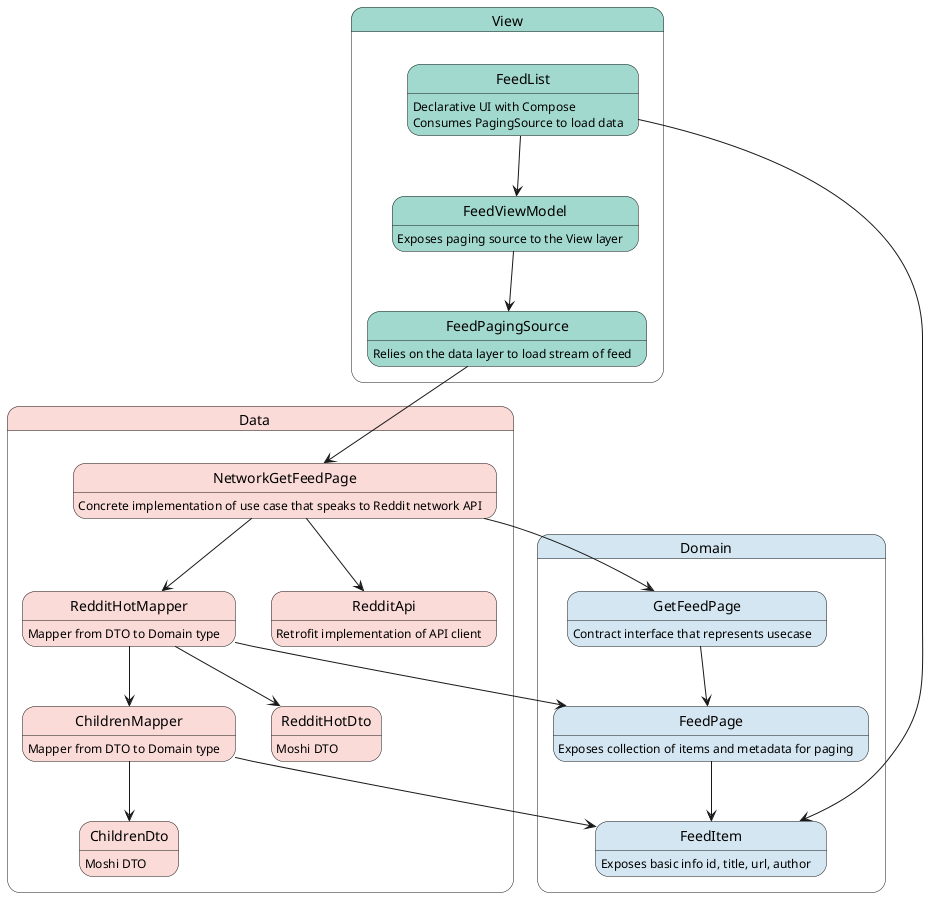 @startuml

top to bottom direction

skinparam state  {
  BackgroundColor<<Domain>> #D4E6F1
  BackgroundColor<<UI>> #A2D9CE
  BackgroundColor<<Data>> #FADBD8
}

state Domain<<Domain>> {
    state GetFeedPage<<Domain>>
    GetFeedPage: Contract interface that represents usecase
    state FeedPage<<Domain>>
    FeedPage: Exposes collection of items and metadata for paging
    state FeedItem<<Domain>>
    FeedItem: Exposes basic info id, title, url, author
}

state Data<<Data>> {
  state ChildrenDto<<Data>>
  ChildrenDto: Moshi DTO
  state ChildrenMapper<<Data>>
  ChildrenMapper: Mapper from DTO to Domain type
  state RedditHotDto<<Data>>
  RedditHotDto: Moshi DTO
  state RedditHotMapper<<Data>>
  RedditHotMapper: Mapper from DTO to Domain type
  state NetworkGetFeedPage<<Data>>
  NetworkGetFeedPage: Concrete implementation of use case that speaks to Reddit network API
  state RedditApi<<Data>>
  RedditApi: Retrofit implementation of API client
}

state View<<UI>> {
    state FeedList<<UI>>
    FeedList: Declarative UI with Compose
    FeedList: Consumes PagingSource to load data
    state FeedPagingSource<<UI>>
    FeedPagingSource: Relies on the data layer to load stream of feed
    state FeedViewModel<<UI>>
    FeedViewModel: Exposes paging source to the View layer
}
GetFeedPage --> FeedPage
FeedPage --> FeedItem
ChildrenMapper --> ChildrenDto
ChildrenMapper --> FeedItem
RedditHotMapper --> FeedPage
RedditHotMapper --> RedditHotDto
RedditHotMapper --> ChildrenMapper
NetworkGetFeedPage --> RedditHotMapper
NetworkGetFeedPage --> GetFeedPage
NetworkGetFeedPage --> RedditApi
FeedPagingSource --> NetworkGetFeedPage
FeedViewModel --> FeedPagingSource
FeedList --> FeedViewModel
FeedList --> FeedItem
@enduml
